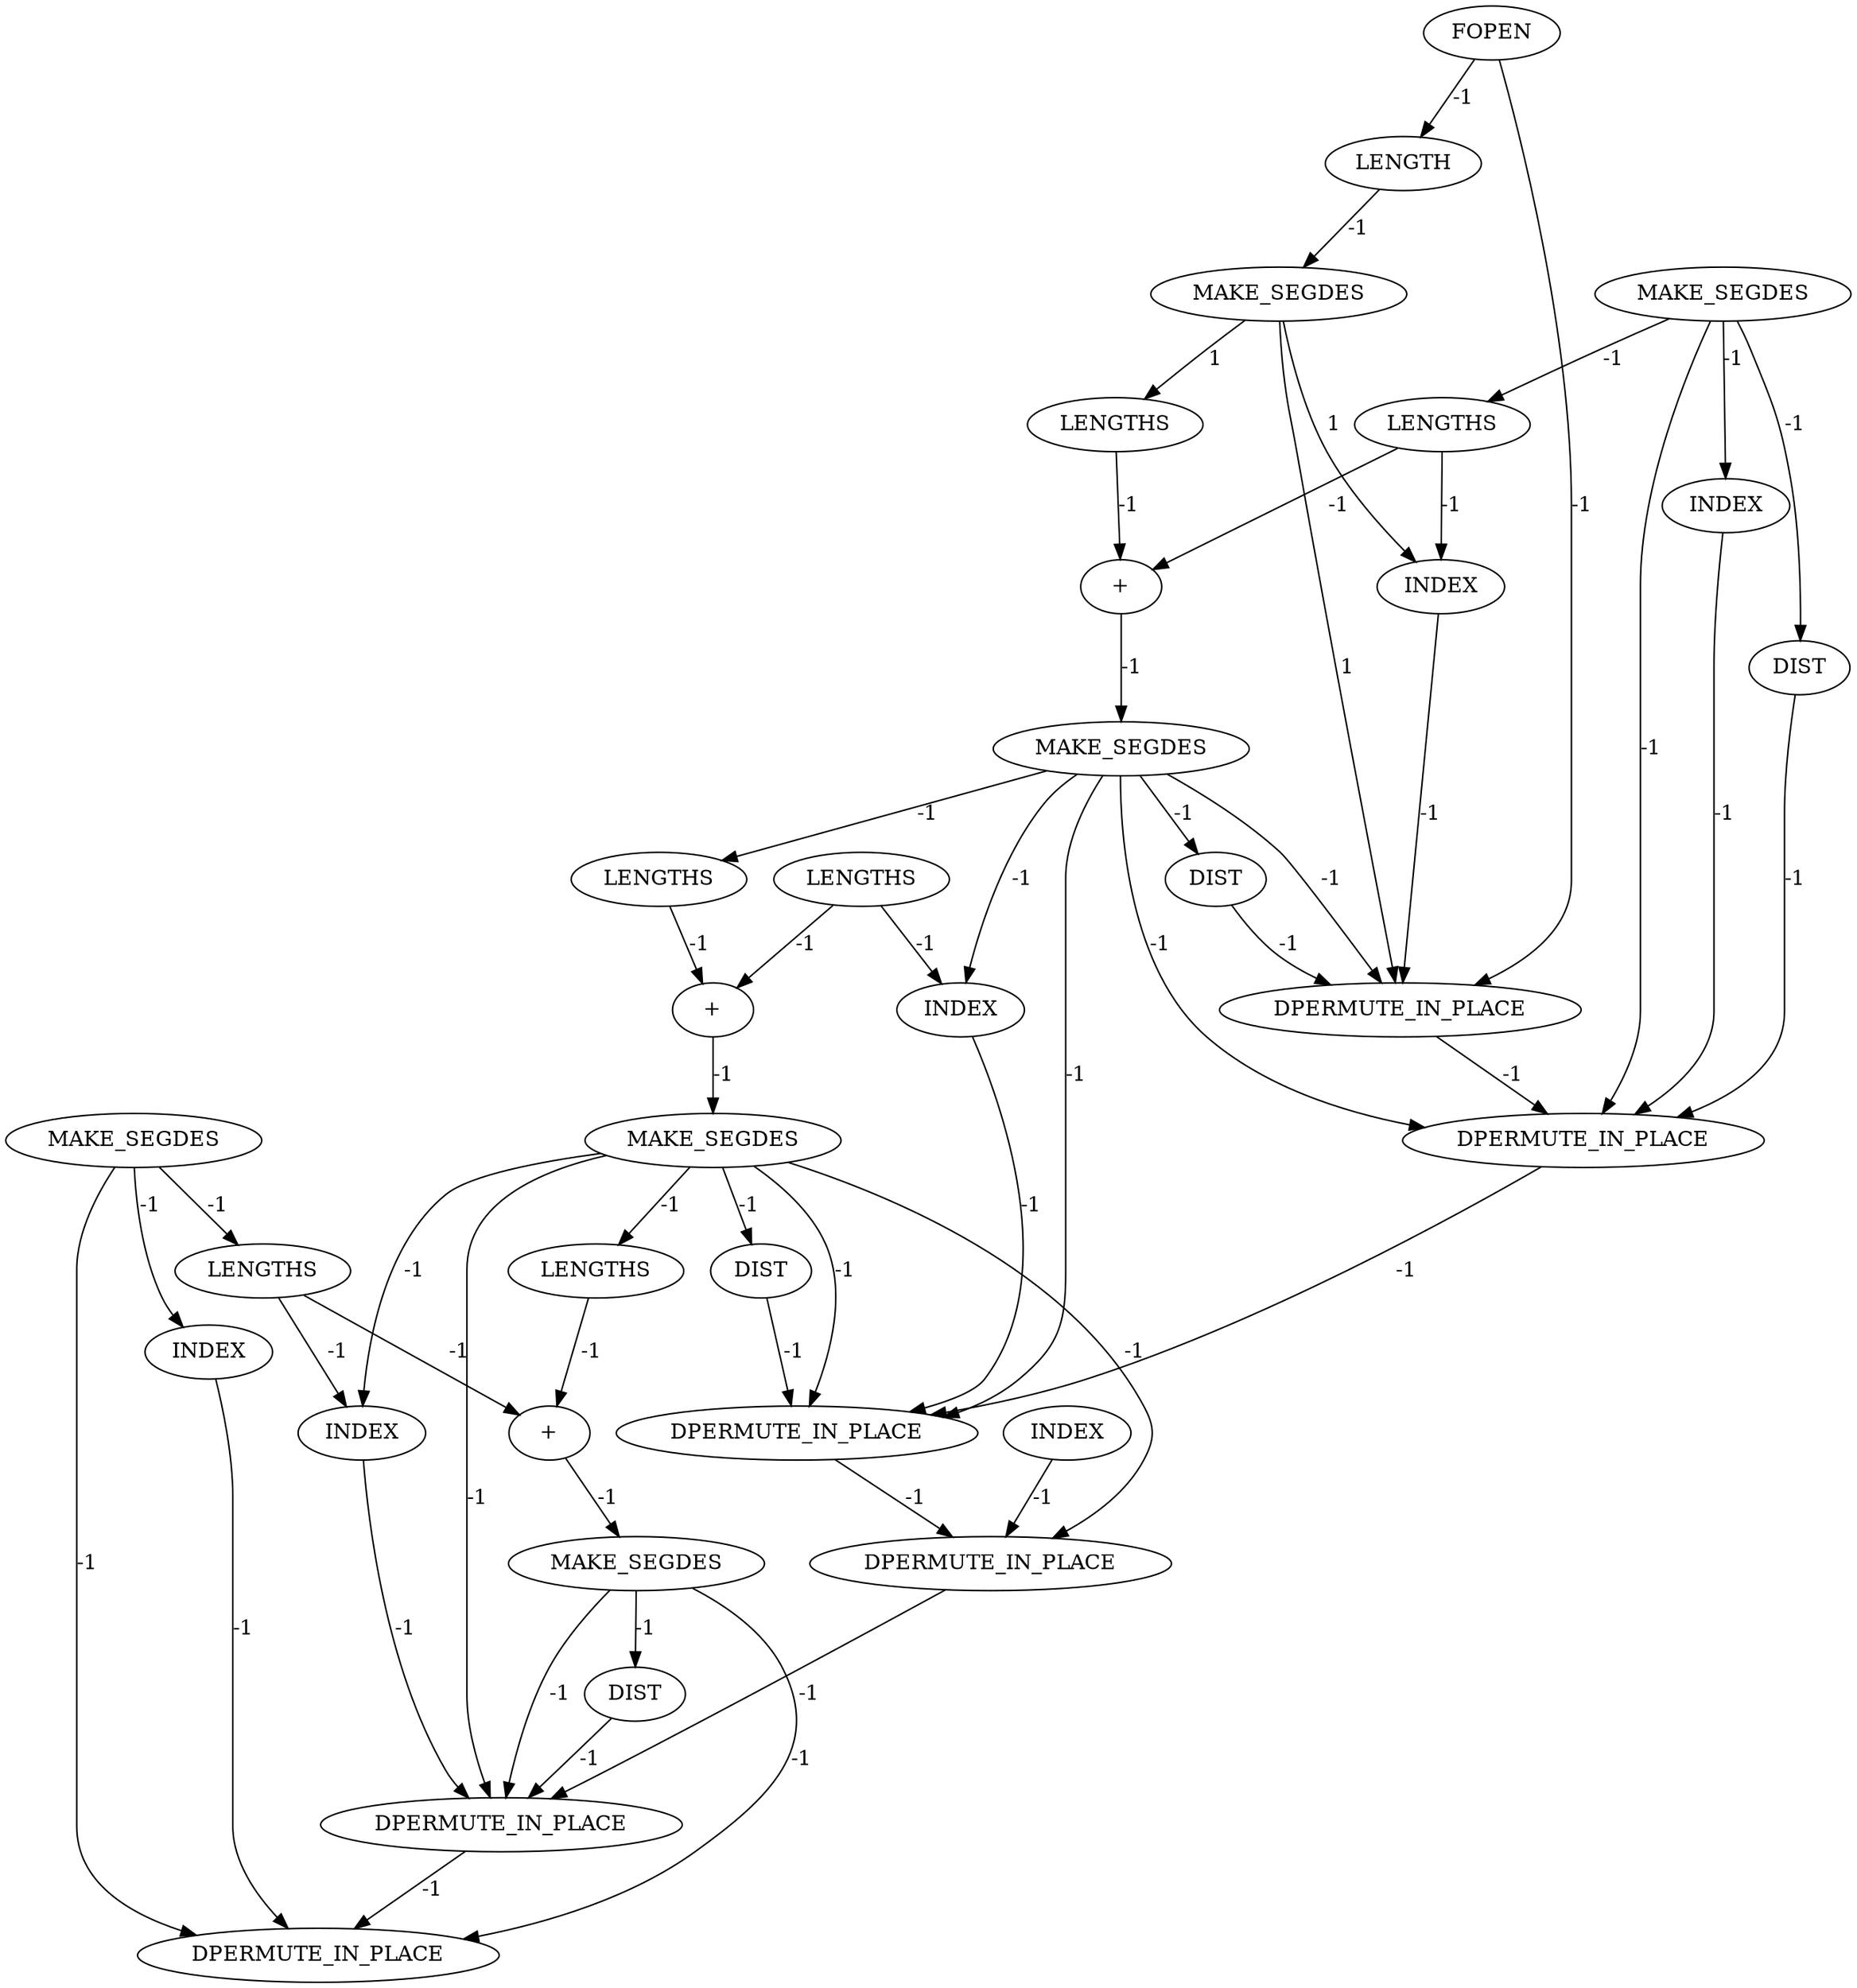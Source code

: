 digraph {
	is_B_INST_4020 [label="+" cost=0]
	is_B_INST_3965 [label=DIST cost=0]
	is_B_INST_3877 [label=INDEX cost=0]
	is_B_INST_3953 [label=LENGTHS cost=0]
	is_B_INST_3959 [label=MAKE_SEGDES cost=0]
	is_B_INST_3888 [label="+" cost=0]
	is_B_INST_3931 [label=INDEX cost=0]
	is_B_INST_3887 [label=LENGTHS cost=0]
	is_B_INST_3865 [label=INDEX cost=0]
	is_B_INST_4001 [label=LENGTHS cost=0]
	is_B_INST_6640 [label=DPERMUTE_IN_PLACE cost=0]
	is_B_INST_3843 [label=LENGTH cost=0]
	is_B_INST_290 [label=MAKE_SEGDES cost=0]
	is_B_INST_283 [label=FOPEN cost=0]
	is_B_INST_3869 [label=LENGTHS cost=0]
	is_B_INST_3935 [label=LENGTHS cost=0]
	is_B_INST_6641 [label=DPERMUTE_IN_PLACE cost=0]
	is_B_INST_6638 [label=DPERMUTE_IN_PLACE cost=0]
	is_B_INST_3854 [label=DIST cost=0]
	is_B_INST_4009 [label=INDEX cost=0]
	is_B_INST_6637 [label=DPERMUTE_IN_PLACE cost=0]
	is_B_INST_3844 [label=MAKE_SEGDES cost=3784]
	is_B_INST_3997 [label=INDEX cost=0]
	is_B_INST_3893 [label=MAKE_SEGDES cost=0]
	is_B_INST_6636 [label=DPERMUTE_IN_PLACE cost=0]
	is_B_INST_3848 [label=MAKE_SEGDES cost=0]
	is_B_INST_4031 [label=DIST cost=0]
	is_B_INST_6639 [label=DPERMUTE_IN_PLACE cost=0]
	is_B_INST_3954 [label="+" cost=0]
	is_B_INST_4025 [label=MAKE_SEGDES cost=0]
	is_B_INST_3899 [label=DIST cost=0]
	is_B_INST_4019 [label=LENGTHS cost=0]
	is_B_INST_3943 [label=INDEX cost=0]
	is_B_INST_4020 -> is_B_INST_4025 [label=-1 cost=-1]
	is_B_INST_3965 -> is_B_INST_6638 [label=-1 cost=-1]
	is_B_INST_3877 -> is_B_INST_6636 [label=-1 cost=-1]
	is_B_INST_3953 -> is_B_INST_3954 [label=-1 cost=-1]
	is_B_INST_3959 -> is_B_INST_3965 [label=-1 cost=-1]
	is_B_INST_3959 -> is_B_INST_6638 [label=-1 cost=-1]
	is_B_INST_3959 -> is_B_INST_6639 [label=-1 cost=-1]
	is_B_INST_3959 -> is_B_INST_4009 [label=-1 cost=-1]
	is_B_INST_3959 -> is_B_INST_4019 [label=-1 cost=-1]
	is_B_INST_3959 -> is_B_INST_6640 [label=-1 cost=-1]
	is_B_INST_3888 -> is_B_INST_3893 [label=-1 cost=-1]
	is_B_INST_3931 -> is_B_INST_6639 [label=-1 cost=-1]
	is_B_INST_3887 -> is_B_INST_3888 [label=-1 cost=-1]
	is_B_INST_3865 -> is_B_INST_6637 [label=-1 cost=-1]
	is_B_INST_4001 -> is_B_INST_4009 [label=-1 cost=-1]
	is_B_INST_4001 -> is_B_INST_4020 [label=-1 cost=-1]
	is_B_INST_6640 -> is_B_INST_6641 [label=-1 cost=-1]
	is_B_INST_3843 -> is_B_INST_3844 [label=-1 cost=-1]
	is_B_INST_290 -> is_B_INST_3997 [label=-1 cost=-1]
	is_B_INST_290 -> is_B_INST_4001 [label=-1 cost=-1]
	is_B_INST_290 -> is_B_INST_6641 [label=-1 cost=-1]
	is_B_INST_283 -> is_B_INST_3843 [label=-1 cost=-1]
	is_B_INST_283 -> is_B_INST_6636 [label=-1 cost=-1]
	is_B_INST_3869 -> is_B_INST_3877 [label=-1 cost=-1]
	is_B_INST_3869 -> is_B_INST_3888 [label=-1 cost=-1]
	is_B_INST_3935 -> is_B_INST_3943 [label=-1 cost=-1]
	is_B_INST_3935 -> is_B_INST_3954 [label=-1 cost=-1]
	is_B_INST_6638 -> is_B_INST_6639 [label=-1 cost=-1]
	is_B_INST_3854 -> is_B_INST_6637 [label=-1 cost=-1]
	is_B_INST_4009 -> is_B_INST_6640 [label=-1 cost=-1]
	is_B_INST_6637 -> is_B_INST_6638 [label=-1 cost=-1]
	is_B_INST_3844 -> is_B_INST_3877 [label=1 cost=1]
	is_B_INST_3844 -> is_B_INST_3887 [label=1 cost=1]
	is_B_INST_3844 -> is_B_INST_6636 [label=1 cost=1]
	is_B_INST_3997 -> is_B_INST_6641 [label=-1 cost=-1]
	is_B_INST_3893 -> is_B_INST_3899 [label=-1 cost=-1]
	is_B_INST_3893 -> is_B_INST_6636 [label=-1 cost=-1]
	is_B_INST_3893 -> is_B_INST_6637 [label=-1 cost=-1]
	is_B_INST_3893 -> is_B_INST_3943 [label=-1 cost=-1]
	is_B_INST_3893 -> is_B_INST_3953 [label=-1 cost=-1]
	is_B_INST_3893 -> is_B_INST_6638 [label=-1 cost=-1]
	is_B_INST_6636 -> is_B_INST_6637 [label=-1 cost=-1]
	is_B_INST_3848 -> is_B_INST_3854 [label=-1 cost=-1]
	is_B_INST_3848 -> is_B_INST_3865 [label=-1 cost=-1]
	is_B_INST_3848 -> is_B_INST_3869 [label=-1 cost=-1]
	is_B_INST_3848 -> is_B_INST_6637 [label=-1 cost=-1]
	is_B_INST_4031 -> is_B_INST_6640 [label=-1 cost=-1]
	is_B_INST_6639 -> is_B_INST_6640 [label=-1 cost=-1]
	is_B_INST_3954 -> is_B_INST_3959 [label=-1 cost=-1]
	is_B_INST_4025 -> is_B_INST_4031 [label=-1 cost=-1]
	is_B_INST_4025 -> is_B_INST_6640 [label=-1 cost=-1]
	is_B_INST_4025 -> is_B_INST_6641 [label=-1 cost=-1]
	is_B_INST_3899 -> is_B_INST_6636 [label=-1 cost=-1]
	is_B_INST_4019 -> is_B_INST_4020 [label=-1 cost=-1]
	is_B_INST_3943 -> is_B_INST_6638 [label=-1 cost=-1]
}
